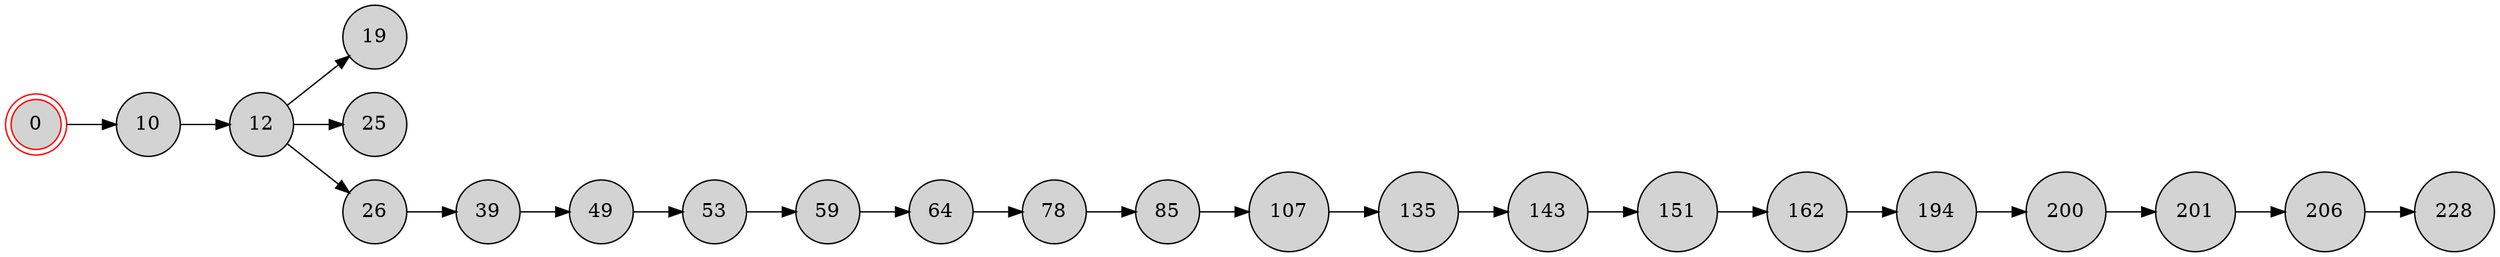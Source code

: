 digraph BlockchainTree {
    rankdir=LR;
    node [shape=circle, style=filled, fillcolor=lightgray];

    0 [shape=doublecircle, color=red];
    0 -> 10;
    10 -> 12;
    12 -> 19;
    12 -> 25;
    12 -> 26;
    26 -> 39;
    39 -> 49;
    49 -> 53;
    53 -> 59;
    59 -> 64;
    64 -> 78;
    78 -> 85;
    85 -> 107;
    107 -> 135;
    135 -> 143;
    143 -> 151;
    151 -> 162;
    162 -> 194;
    194 -> 200;
    200 -> 201;
    201 -> 206;
    206 -> 228;
}
